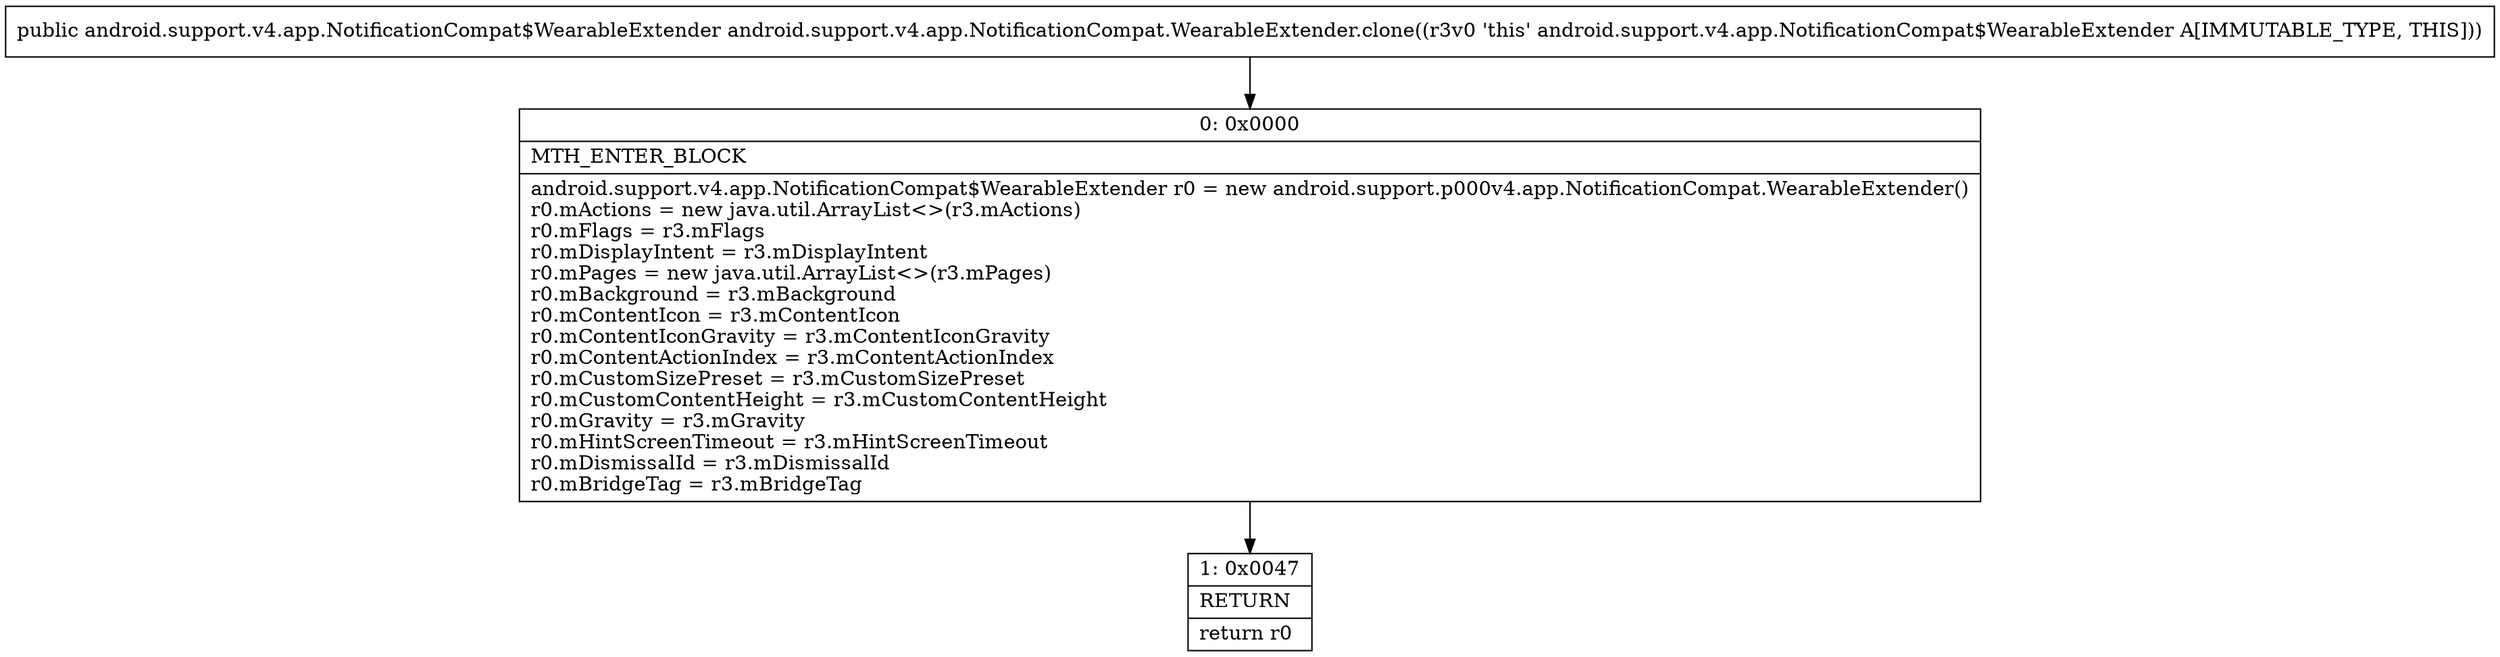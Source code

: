 digraph "CFG forandroid.support.v4.app.NotificationCompat.WearableExtender.clone()Landroid\/support\/v4\/app\/NotificationCompat$WearableExtender;" {
Node_0 [shape=record,label="{0\:\ 0x0000|MTH_ENTER_BLOCK\l|android.support.v4.app.NotificationCompat$WearableExtender r0 = new android.support.p000v4.app.NotificationCompat.WearableExtender()\lr0.mActions = new java.util.ArrayList\<\>(r3.mActions)\lr0.mFlags = r3.mFlags\lr0.mDisplayIntent = r3.mDisplayIntent\lr0.mPages = new java.util.ArrayList\<\>(r3.mPages)\lr0.mBackground = r3.mBackground\lr0.mContentIcon = r3.mContentIcon\lr0.mContentIconGravity = r3.mContentIconGravity\lr0.mContentActionIndex = r3.mContentActionIndex\lr0.mCustomSizePreset = r3.mCustomSizePreset\lr0.mCustomContentHeight = r3.mCustomContentHeight\lr0.mGravity = r3.mGravity\lr0.mHintScreenTimeout = r3.mHintScreenTimeout\lr0.mDismissalId = r3.mDismissalId\lr0.mBridgeTag = r3.mBridgeTag\l}"];
Node_1 [shape=record,label="{1\:\ 0x0047|RETURN\l|return r0\l}"];
MethodNode[shape=record,label="{public android.support.v4.app.NotificationCompat$WearableExtender android.support.v4.app.NotificationCompat.WearableExtender.clone((r3v0 'this' android.support.v4.app.NotificationCompat$WearableExtender A[IMMUTABLE_TYPE, THIS])) }"];
MethodNode -> Node_0;
Node_0 -> Node_1;
}

